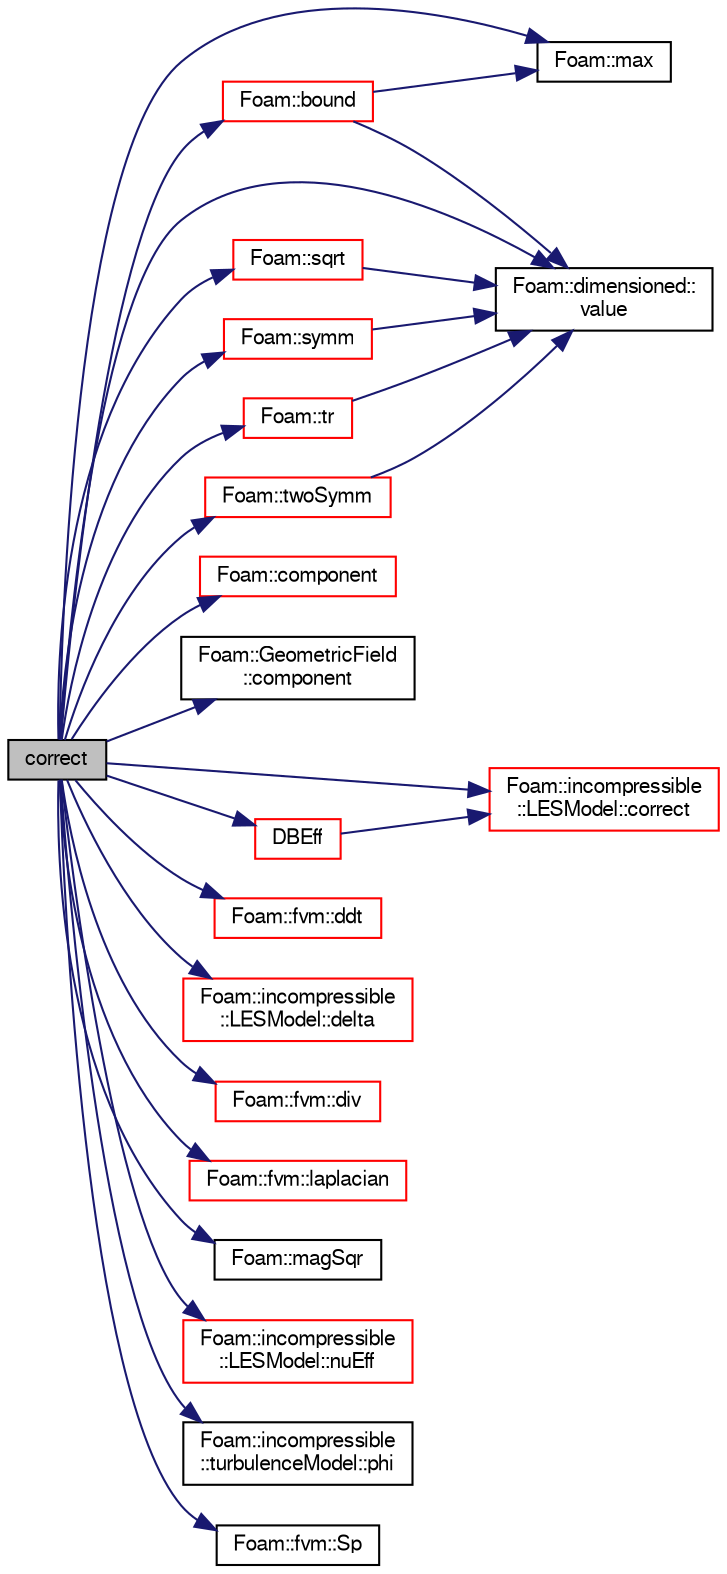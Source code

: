 digraph "correct"
{
  bgcolor="transparent";
  edge [fontname="FreeSans",fontsize="10",labelfontname="FreeSans",labelfontsize="10"];
  node [fontname="FreeSans",fontsize="10",shape=record];
  rankdir="LR";
  Node429 [label="correct",height=0.2,width=0.4,color="black", fillcolor="grey75", style="filled", fontcolor="black"];
  Node429 -> Node430 [color="midnightblue",fontsize="10",style="solid",fontname="FreeSans"];
  Node430 [label="Foam::bound",height=0.2,width=0.4,color="red",URL="$a21124.html#a334b2a2d0ce7997d360f7a018174a077",tooltip="Bound the given scalar field if it has gone unbounded. "];
  Node430 -> Node567 [color="midnightblue",fontsize="10",style="solid",fontname="FreeSans"];
  Node567 [label="Foam::max",height=0.2,width=0.4,color="black",URL="$a21124.html#ac993e906cf2774ae77e666bc24e81733"];
  Node430 -> Node681 [color="midnightblue",fontsize="10",style="solid",fontname="FreeSans"];
  Node681 [label="Foam::dimensioned::\lvalue",height=0.2,width=0.4,color="black",URL="$a26366.html#a7948200a26c85fc3a83ffa510a91d668",tooltip="Return const reference to value. "];
  Node429 -> Node744 [color="midnightblue",fontsize="10",style="solid",fontname="FreeSans"];
  Node744 [label="Foam::component",height=0.2,width=0.4,color="red",URL="$a21124.html#a38788135ad21a6daaf3af2a761b33508"];
  Node429 -> Node746 [color="midnightblue",fontsize="10",style="solid",fontname="FreeSans"];
  Node746 [label="Foam::GeometricField\l::component",height=0.2,width=0.4,color="black",URL="$a22434.html#ab1ef8613f4a1aa4376b197a65941c5c0",tooltip="Return a component of the field. "];
  Node429 -> Node747 [color="midnightblue",fontsize="10",style="solid",fontname="FreeSans"];
  Node747 [label="Foam::incompressible\l::LESModel::correct",height=0.2,width=0.4,color="red",URL="$a30874.html#a3ae44b28050c3aa494c1d8e18cf618c1",tooltip="Correct Eddy-Viscosity and related properties. "];
  Node429 -> Node750 [color="midnightblue",fontsize="10",style="solid",fontname="FreeSans"];
  Node750 [label="DBEff",height=0.2,width=0.4,color="red",URL="$a30830.html#aa48e60cd7debd34a3639299196441f8e",tooltip="Return the effective diffusivity for B. "];
  Node750 -> Node747 [color="midnightblue",fontsize="10",style="solid",fontname="FreeSans"];
  Node429 -> Node849 [color="midnightblue",fontsize="10",style="solid",fontname="FreeSans"];
  Node849 [label="Foam::fvm::ddt",height=0.2,width=0.4,color="red",URL="$a21135.html#a2d88eca98ab69b84af7ddb96e35f5a44"];
  Node429 -> Node850 [color="midnightblue",fontsize="10",style="solid",fontname="FreeSans"];
  Node850 [label="Foam::incompressible\l::LESModel::delta",height=0.2,width=0.4,color="red",URL="$a30874.html#a5673fef691ba7a897c8043a8fc9a4ce0",tooltip="Access function to filter width. "];
  Node429 -> Node852 [color="midnightblue",fontsize="10",style="solid",fontname="FreeSans"];
  Node852 [label="Foam::fvm::div",height=0.2,width=0.4,color="red",URL="$a21135.html#a058dd4757c11ae656c8d576632b33d25"];
  Node429 -> Node861 [color="midnightblue",fontsize="10",style="solid",fontname="FreeSans"];
  Node861 [label="Foam::fvm::laplacian",height=0.2,width=0.4,color="red",URL="$a21135.html#a05679b154654e47e9f1e2fbd2bc0bae0"];
  Node429 -> Node862 [color="midnightblue",fontsize="10",style="solid",fontname="FreeSans"];
  Node862 [label="Foam::magSqr",height=0.2,width=0.4,color="black",URL="$a21124.html#ae6fff2c6981e6d9618aa5038e69def6e"];
  Node429 -> Node567 [color="midnightblue",fontsize="10",style="solid",fontname="FreeSans"];
  Node429 -> Node863 [color="midnightblue",fontsize="10",style="solid",fontname="FreeSans"];
  Node863 [label="Foam::incompressible\l::LESModel::nuEff",height=0.2,width=0.4,color="red",URL="$a30874.html#a253447ded10e8fc7fceccbbea00f98ad",tooltip="Return the effective viscosity. "];
  Node429 -> Node865 [color="midnightblue",fontsize="10",style="solid",fontname="FreeSans"];
  Node865 [label="Foam::incompressible\l::turbulenceModel::phi",height=0.2,width=0.4,color="black",URL="$a31102.html#afa376adc6cc59952d2f6f2ad38bba068",tooltip="Access function to flux field. "];
  Node429 -> Node866 [color="midnightblue",fontsize="10",style="solid",fontname="FreeSans"];
  Node866 [label="Foam::fvm::Sp",height=0.2,width=0.4,color="black",URL="$a21135.html#a67e0938495ebeac7ad57361957720554"];
  Node429 -> Node867 [color="midnightblue",fontsize="10",style="solid",fontname="FreeSans"];
  Node867 [label="Foam::sqrt",height=0.2,width=0.4,color="red",URL="$a21124.html#a8616bd62eebf2342a80222fecb1bda71"];
  Node867 -> Node681 [color="midnightblue",fontsize="10",style="solid",fontname="FreeSans"];
  Node429 -> Node868 [color="midnightblue",fontsize="10",style="solid",fontname="FreeSans"];
  Node868 [label="Foam::symm",height=0.2,width=0.4,color="red",URL="$a21124.html#a112755faabb5ff081d7a25a936a1d3c4"];
  Node868 -> Node681 [color="midnightblue",fontsize="10",style="solid",fontname="FreeSans"];
  Node429 -> Node869 [color="midnightblue",fontsize="10",style="solid",fontname="FreeSans"];
  Node869 [label="Foam::tr",height=0.2,width=0.4,color="red",URL="$a21124.html#a16888f82e1accdb4c88dc9573a1dd02e"];
  Node869 -> Node681 [color="midnightblue",fontsize="10",style="solid",fontname="FreeSans"];
  Node429 -> Node870 [color="midnightblue",fontsize="10",style="solid",fontname="FreeSans"];
  Node870 [label="Foam::twoSymm",height=0.2,width=0.4,color="red",URL="$a21124.html#a446550beb700669a32e76d9b87d5e043"];
  Node870 -> Node681 [color="midnightblue",fontsize="10",style="solid",fontname="FreeSans"];
  Node429 -> Node681 [color="midnightblue",fontsize="10",style="solid",fontname="FreeSans"];
}
